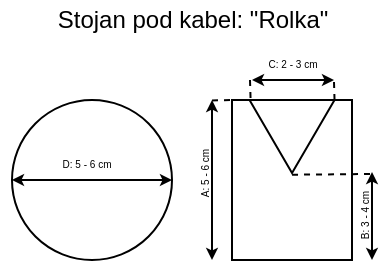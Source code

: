 <mxfile version="14.1.2" type="github">
  <diagram id="Su2CQx85-kqoJEw9ctgg" name="Page-1">
    <mxGraphModel dx="256" dy="145" grid="1" gridSize="10" guides="1" tooltips="1" connect="1" arrows="1" fold="1" page="1" pageScale="1" pageWidth="1100" pageHeight="850" math="0" shadow="0">
      <root>
        <mxCell id="0" />
        <mxCell id="1" parent="0" />
        <mxCell id="Xc_Bv3yDCUbN4pcUxeXH-1" value="" style="ellipse;whiteSpace=wrap;html=1;aspect=fixed;" vertex="1" parent="1">
          <mxGeometry x="510" y="280" width="80" height="80" as="geometry" />
        </mxCell>
        <mxCell id="Xc_Bv3yDCUbN4pcUxeXH-2" value="" style="rounded=0;whiteSpace=wrap;html=1;" vertex="1" parent="1">
          <mxGeometry x="620" y="280" width="60" height="80" as="geometry" />
        </mxCell>
        <mxCell id="Xc_Bv3yDCUbN4pcUxeXH-3" value="" style="triangle;whiteSpace=wrap;html=1;rotation=90;" vertex="1" parent="1">
          <mxGeometry x="631.74" y="277.02" width="36.55" height="42.5" as="geometry" />
        </mxCell>
        <mxCell id="Xc_Bv3yDCUbN4pcUxeXH-4" value="" style="endArrow=none;dashed=1;html=1;exitX=1.022;exitY=0.5;exitDx=0;exitDy=0;exitPerimeter=0;" edge="1" parent="1" source="Xc_Bv3yDCUbN4pcUxeXH-3">
          <mxGeometry width="50" height="50" relative="1" as="geometry">
            <mxPoint x="580" y="350" as="sourcePoint" />
            <mxPoint x="690" y="317" as="targetPoint" />
          </mxGeometry>
        </mxCell>
        <mxCell id="Xc_Bv3yDCUbN4pcUxeXH-9" value="" style="endArrow=classic;startArrow=classic;html=1;endSize=3;startSize=3;" edge="1" parent="1">
          <mxGeometry width="50" height="50" relative="1" as="geometry">
            <mxPoint x="690" y="360" as="sourcePoint" />
            <mxPoint x="690" y="316" as="targetPoint" />
          </mxGeometry>
        </mxCell>
        <mxCell id="Xc_Bv3yDCUbN4pcUxeXH-10" value="&lt;font style=&quot;font-size: 5px&quot;&gt;B: 3 - 4 cm&lt;/font&gt;" style="edgeLabel;html=1;align=center;verticalAlign=middle;resizable=0;points=[];rotation=-90;labelBackgroundColor=none;" vertex="1" connectable="0" parent="Xc_Bv3yDCUbN4pcUxeXH-9">
          <mxGeometry x="0.144" relative="1" as="geometry">
            <mxPoint x="-6" y="3" as="offset" />
          </mxGeometry>
        </mxCell>
        <mxCell id="Xc_Bv3yDCUbN4pcUxeXH-11" value="" style="endArrow=none;dashed=1;html=1;exitX=1.022;exitY=0.5;exitDx=0;exitDy=0;exitPerimeter=0;" edge="1" parent="1">
          <mxGeometry width="50" height="50" relative="1" as="geometry">
            <mxPoint x="610.005" y="280.263" as="sourcePoint" />
            <mxPoint x="620" y="280" as="targetPoint" />
          </mxGeometry>
        </mxCell>
        <mxCell id="Xc_Bv3yDCUbN4pcUxeXH-12" value="" style="endArrow=classic;startArrow=classic;html=1;endSize=3;startSize=3;" edge="1" parent="1">
          <mxGeometry width="50" height="50" relative="1" as="geometry">
            <mxPoint x="610" y="360" as="sourcePoint" />
            <mxPoint x="610" y="280" as="targetPoint" />
          </mxGeometry>
        </mxCell>
        <mxCell id="Xc_Bv3yDCUbN4pcUxeXH-13" value="&lt;font style=&quot;font-size: 5px&quot;&gt;A: 5 - 6 cm&lt;/font&gt;" style="edgeLabel;html=1;align=center;verticalAlign=middle;resizable=0;points=[];rotation=-90;labelBackgroundColor=none;" vertex="1" connectable="0" parent="Xc_Bv3yDCUbN4pcUxeXH-12">
          <mxGeometry x="0.144" relative="1" as="geometry">
            <mxPoint x="-6" y="3" as="offset" />
          </mxGeometry>
        </mxCell>
        <mxCell id="Xc_Bv3yDCUbN4pcUxeXH-15" value="" style="endArrow=none;dashed=1;html=1;entryX=0.015;entryY=0.987;entryDx=0;entryDy=0;entryPerimeter=0;" edge="1" parent="1" target="Xc_Bv3yDCUbN4pcUxeXH-3">
          <mxGeometry width="50" height="50" relative="1" as="geometry">
            <mxPoint x="629" y="270" as="sourcePoint" />
            <mxPoint x="650" y="300" as="targetPoint" />
          </mxGeometry>
        </mxCell>
        <mxCell id="Xc_Bv3yDCUbN4pcUxeXH-16" value="" style="endArrow=none;dashed=1;html=1;entryX=0.015;entryY=0.987;entryDx=0;entryDy=0;entryPerimeter=0;" edge="1" parent="1">
          <mxGeometry width="50" height="50" relative="1" as="geometry">
            <mxPoint x="671.0" y="271" as="sourcePoint" />
            <mxPoint x="671.317" y="281.543" as="targetPoint" />
          </mxGeometry>
        </mxCell>
        <mxCell id="Xc_Bv3yDCUbN4pcUxeXH-17" value="" style="endArrow=classic;startArrow=classic;html=1;endSize=3;startSize=3;" edge="1" parent="1">
          <mxGeometry width="50" height="50" relative="1" as="geometry">
            <mxPoint x="671" y="270" as="sourcePoint" />
            <mxPoint x="630" y="270" as="targetPoint" />
          </mxGeometry>
        </mxCell>
        <mxCell id="Xc_Bv3yDCUbN4pcUxeXH-18" value="&lt;font style=&quot;font-size: 5px&quot;&gt;C: 2 - 3 cm&lt;/font&gt;" style="edgeLabel;html=1;align=center;verticalAlign=middle;resizable=0;points=[];rotation=0;labelBackgroundColor=none;" vertex="1" connectable="0" parent="Xc_Bv3yDCUbN4pcUxeXH-17">
          <mxGeometry x="0.144" relative="1" as="geometry">
            <mxPoint x="2.46" y="-10" as="offset" />
          </mxGeometry>
        </mxCell>
        <mxCell id="Xc_Bv3yDCUbN4pcUxeXH-19" value="Stojan pod kabel: &quot;Rolka&quot;" style="text;html=1;resizable=0;autosize=1;align=center;verticalAlign=middle;points=[];fillColor=none;strokeColor=none;rounded=0;labelBackgroundColor=none;" vertex="1" parent="1">
          <mxGeometry x="525" y="230" width="150" height="20" as="geometry" />
        </mxCell>
        <mxCell id="Xc_Bv3yDCUbN4pcUxeXH-20" value="" style="endArrow=classic;startArrow=classic;html=1;endSize=3;startSize=3;entryX=0;entryY=0.5;entryDx=0;entryDy=0;exitX=1;exitY=0.5;exitDx=0;exitDy=0;" edge="1" parent="1" source="Xc_Bv3yDCUbN4pcUxeXH-1" target="Xc_Bv3yDCUbN4pcUxeXH-1">
          <mxGeometry width="50" height="50" relative="1" as="geometry">
            <mxPoint x="570.5" y="319.88" as="sourcePoint" />
            <mxPoint x="529.5" y="319.88" as="targetPoint" />
          </mxGeometry>
        </mxCell>
        <mxCell id="Xc_Bv3yDCUbN4pcUxeXH-21" value="&lt;font style=&quot;font-size: 5px&quot;&gt;D: 5 - 6 cm&lt;/font&gt;" style="edgeLabel;html=1;align=center;verticalAlign=middle;resizable=0;points=[];rotation=0;labelBackgroundColor=none;" vertex="1" connectable="0" parent="Xc_Bv3yDCUbN4pcUxeXH-20">
          <mxGeometry x="0.144" relative="1" as="geometry">
            <mxPoint x="2.46" y="-10" as="offset" />
          </mxGeometry>
        </mxCell>
      </root>
    </mxGraphModel>
  </diagram>
</mxfile>
